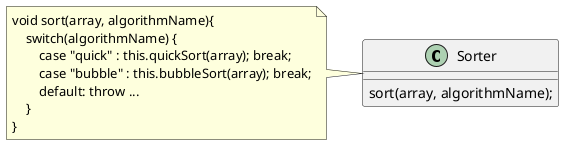 @startuml openclosed

class Sorter {

    sort(array, algorithmName);
}

note left
void sort(array, algorithmName){
    switch(algorithmName) {
        case "quick" : this.quickSort(array); break;
        case "bubble" : this.bubbleSort(array); break;
        default: throw ...
    }
}
end note

@enduml
